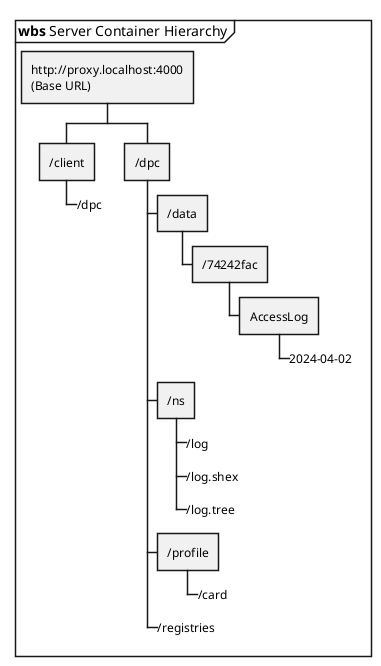 @startwbs
mainframe **wbs** Server Container Hierarchy
+ http://proxy.localhost:4000\n(Base URL)
++ /client
+++_ /dpc
++ /dpc
+++ /data
++++ /74242fac
+++++ AccessLog
++++++_ 2024-04-02
+++ /ns
++++_ /log
++++_ /log.shex
++++_ /log.tree
+++ /profile
++++_ /card
+++_ /registries
@endwbs